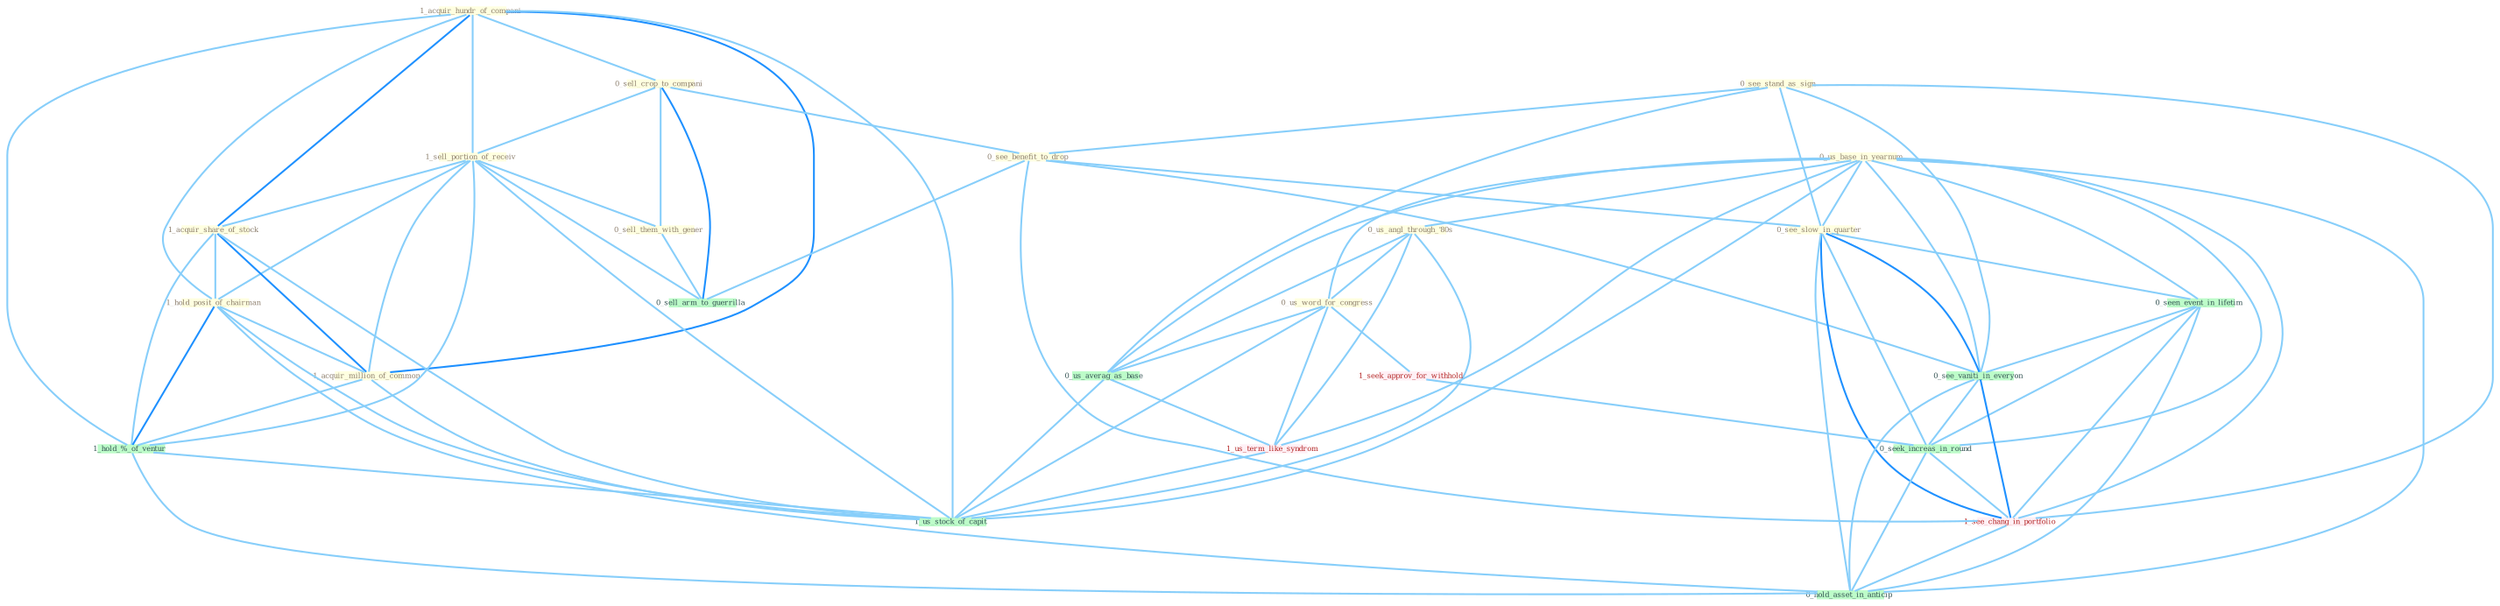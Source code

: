 Graph G{ 
    node
    [shape=polygon,style=filled,width=.5,height=.06,color="#BDFCC9",fixedsize=true,fontsize=4,
    fontcolor="#2f4f4f"];
    {node
    [color="#ffffe0", fontcolor="#8b7d6b"] "1_acquir_hundr_of_compani " "0_sell_crop_to_compani " "0_us_base_in_yearnum " "1_sell_portion_of_receiv " "1_acquir_share_of_stock " "0_see_stand_as_sign " "0_see_benefit_to_drop " "0_us_angl_through_'80s " "0_see_slow_in_quarter " "0_sell_them_with_gener " "0_us_word_for_congress " "1_hold_posit_of_chairman " "1_acquir_million_of_common "}
{node [color="#fff0f5", fontcolor="#b22222"] "1_us_term_like_syndrom " "1_seek_approv_for_withhold " "1_see_chang_in_portfolio "}
edge [color="#B0E2FF"];

	"1_acquir_hundr_of_compani " -- "0_sell_crop_to_compani " [w="1", color="#87cefa" ];
	"1_acquir_hundr_of_compani " -- "1_sell_portion_of_receiv " [w="1", color="#87cefa" ];
	"1_acquir_hundr_of_compani " -- "1_acquir_share_of_stock " [w="2", color="#1e90ff" , len=0.8];
	"1_acquir_hundr_of_compani " -- "1_hold_posit_of_chairman " [w="1", color="#87cefa" ];
	"1_acquir_hundr_of_compani " -- "1_acquir_million_of_common " [w="2", color="#1e90ff" , len=0.8];
	"1_acquir_hundr_of_compani " -- "1_hold_%_of_ventur " [w="1", color="#87cefa" ];
	"1_acquir_hundr_of_compani " -- "1_us_stock_of_capit " [w="1", color="#87cefa" ];
	"0_sell_crop_to_compani " -- "1_sell_portion_of_receiv " [w="1", color="#87cefa" ];
	"0_sell_crop_to_compani " -- "0_see_benefit_to_drop " [w="1", color="#87cefa" ];
	"0_sell_crop_to_compani " -- "0_sell_them_with_gener " [w="1", color="#87cefa" ];
	"0_sell_crop_to_compani " -- "0_sell_arm_to_guerrilla " [w="2", color="#1e90ff" , len=0.8];
	"0_us_base_in_yearnum " -- "0_us_angl_through_'80s " [w="1", color="#87cefa" ];
	"0_us_base_in_yearnum " -- "0_see_slow_in_quarter " [w="1", color="#87cefa" ];
	"0_us_base_in_yearnum " -- "0_us_word_for_congress " [w="1", color="#87cefa" ];
	"0_us_base_in_yearnum " -- "0_seen_event_in_lifetim " [w="1", color="#87cefa" ];
	"0_us_base_in_yearnum " -- "0_us_averag_as_base " [w="1", color="#87cefa" ];
	"0_us_base_in_yearnum " -- "1_us_term_like_syndrom " [w="1", color="#87cefa" ];
	"0_us_base_in_yearnum " -- "0_see_vaniti_in_everyon " [w="1", color="#87cefa" ];
	"0_us_base_in_yearnum " -- "0_seek_increas_in_round " [w="1", color="#87cefa" ];
	"0_us_base_in_yearnum " -- "1_us_stock_of_capit " [w="1", color="#87cefa" ];
	"0_us_base_in_yearnum " -- "1_see_chang_in_portfolio " [w="1", color="#87cefa" ];
	"0_us_base_in_yearnum " -- "0_hold_asset_in_anticip " [w="1", color="#87cefa" ];
	"1_sell_portion_of_receiv " -- "1_acquir_share_of_stock " [w="1", color="#87cefa" ];
	"1_sell_portion_of_receiv " -- "0_sell_them_with_gener " [w="1", color="#87cefa" ];
	"1_sell_portion_of_receiv " -- "1_hold_posit_of_chairman " [w="1", color="#87cefa" ];
	"1_sell_portion_of_receiv " -- "1_acquir_million_of_common " [w="1", color="#87cefa" ];
	"1_sell_portion_of_receiv " -- "1_hold_%_of_ventur " [w="1", color="#87cefa" ];
	"1_sell_portion_of_receiv " -- "0_sell_arm_to_guerrilla " [w="1", color="#87cefa" ];
	"1_sell_portion_of_receiv " -- "1_us_stock_of_capit " [w="1", color="#87cefa" ];
	"1_acquir_share_of_stock " -- "1_hold_posit_of_chairman " [w="1", color="#87cefa" ];
	"1_acquir_share_of_stock " -- "1_acquir_million_of_common " [w="2", color="#1e90ff" , len=0.8];
	"1_acquir_share_of_stock " -- "1_hold_%_of_ventur " [w="1", color="#87cefa" ];
	"1_acquir_share_of_stock " -- "1_us_stock_of_capit " [w="1", color="#87cefa" ];
	"0_see_stand_as_sign " -- "0_see_benefit_to_drop " [w="1", color="#87cefa" ];
	"0_see_stand_as_sign " -- "0_see_slow_in_quarter " [w="1", color="#87cefa" ];
	"0_see_stand_as_sign " -- "0_us_averag_as_base " [w="1", color="#87cefa" ];
	"0_see_stand_as_sign " -- "0_see_vaniti_in_everyon " [w="1", color="#87cefa" ];
	"0_see_stand_as_sign " -- "1_see_chang_in_portfolio " [w="1", color="#87cefa" ];
	"0_see_benefit_to_drop " -- "0_see_slow_in_quarter " [w="1", color="#87cefa" ];
	"0_see_benefit_to_drop " -- "0_see_vaniti_in_everyon " [w="1", color="#87cefa" ];
	"0_see_benefit_to_drop " -- "0_sell_arm_to_guerrilla " [w="1", color="#87cefa" ];
	"0_see_benefit_to_drop " -- "1_see_chang_in_portfolio " [w="1", color="#87cefa" ];
	"0_us_angl_through_'80s " -- "0_us_word_for_congress " [w="1", color="#87cefa" ];
	"0_us_angl_through_'80s " -- "0_us_averag_as_base " [w="1", color="#87cefa" ];
	"0_us_angl_through_'80s " -- "1_us_term_like_syndrom " [w="1", color="#87cefa" ];
	"0_us_angl_through_'80s " -- "1_us_stock_of_capit " [w="1", color="#87cefa" ];
	"0_see_slow_in_quarter " -- "0_seen_event_in_lifetim " [w="1", color="#87cefa" ];
	"0_see_slow_in_quarter " -- "0_see_vaniti_in_everyon " [w="2", color="#1e90ff" , len=0.8];
	"0_see_slow_in_quarter " -- "0_seek_increas_in_round " [w="1", color="#87cefa" ];
	"0_see_slow_in_quarter " -- "1_see_chang_in_portfolio " [w="2", color="#1e90ff" , len=0.8];
	"0_see_slow_in_quarter " -- "0_hold_asset_in_anticip " [w="1", color="#87cefa" ];
	"0_sell_them_with_gener " -- "0_sell_arm_to_guerrilla " [w="1", color="#87cefa" ];
	"0_us_word_for_congress " -- "0_us_averag_as_base " [w="1", color="#87cefa" ];
	"0_us_word_for_congress " -- "1_us_term_like_syndrom " [w="1", color="#87cefa" ];
	"0_us_word_for_congress " -- "1_seek_approv_for_withhold " [w="1", color="#87cefa" ];
	"0_us_word_for_congress " -- "1_us_stock_of_capit " [w="1", color="#87cefa" ];
	"1_hold_posit_of_chairman " -- "1_acquir_million_of_common " [w="1", color="#87cefa" ];
	"1_hold_posit_of_chairman " -- "1_hold_%_of_ventur " [w="2", color="#1e90ff" , len=0.8];
	"1_hold_posit_of_chairman " -- "1_us_stock_of_capit " [w="1", color="#87cefa" ];
	"1_hold_posit_of_chairman " -- "0_hold_asset_in_anticip " [w="1", color="#87cefa" ];
	"1_acquir_million_of_common " -- "1_hold_%_of_ventur " [w="1", color="#87cefa" ];
	"1_acquir_million_of_common " -- "1_us_stock_of_capit " [w="1", color="#87cefa" ];
	"0_seen_event_in_lifetim " -- "0_see_vaniti_in_everyon " [w="1", color="#87cefa" ];
	"0_seen_event_in_lifetim " -- "0_seek_increas_in_round " [w="1", color="#87cefa" ];
	"0_seen_event_in_lifetim " -- "1_see_chang_in_portfolio " [w="1", color="#87cefa" ];
	"0_seen_event_in_lifetim " -- "0_hold_asset_in_anticip " [w="1", color="#87cefa" ];
	"0_us_averag_as_base " -- "1_us_term_like_syndrom " [w="1", color="#87cefa" ];
	"0_us_averag_as_base " -- "1_us_stock_of_capit " [w="1", color="#87cefa" ];
	"1_us_term_like_syndrom " -- "1_us_stock_of_capit " [w="1", color="#87cefa" ];
	"1_seek_approv_for_withhold " -- "0_seek_increas_in_round " [w="1", color="#87cefa" ];
	"1_hold_%_of_ventur " -- "1_us_stock_of_capit " [w="1", color="#87cefa" ];
	"1_hold_%_of_ventur " -- "0_hold_asset_in_anticip " [w="1", color="#87cefa" ];
	"0_see_vaniti_in_everyon " -- "0_seek_increas_in_round " [w="1", color="#87cefa" ];
	"0_see_vaniti_in_everyon " -- "1_see_chang_in_portfolio " [w="2", color="#1e90ff" , len=0.8];
	"0_see_vaniti_in_everyon " -- "0_hold_asset_in_anticip " [w="1", color="#87cefa" ];
	"0_seek_increas_in_round " -- "1_see_chang_in_portfolio " [w="1", color="#87cefa" ];
	"0_seek_increas_in_round " -- "0_hold_asset_in_anticip " [w="1", color="#87cefa" ];
	"1_see_chang_in_portfolio " -- "0_hold_asset_in_anticip " [w="1", color="#87cefa" ];
}